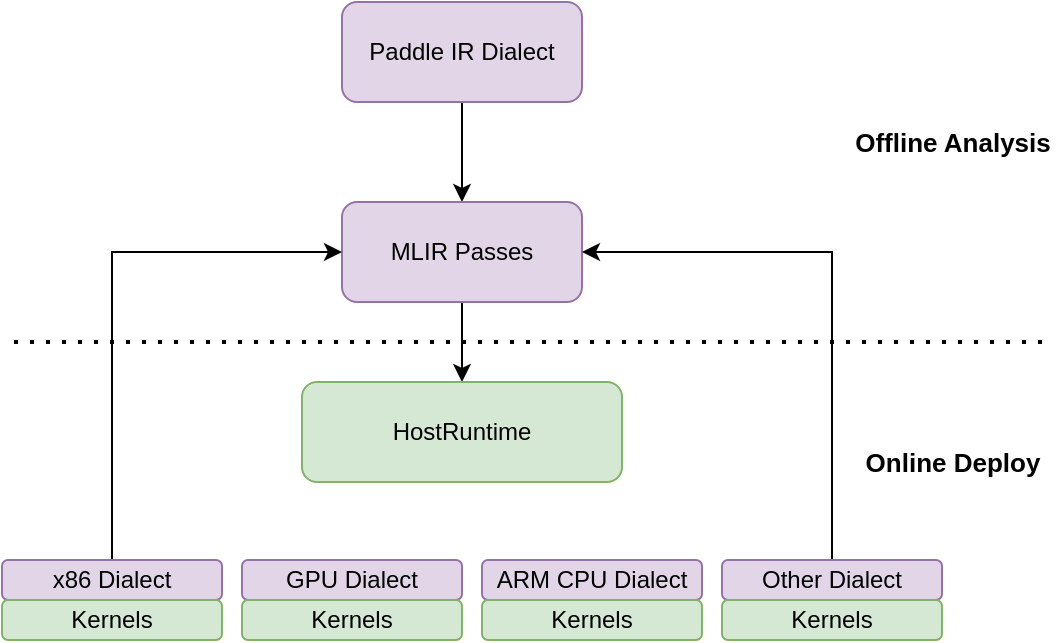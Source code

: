 <mxfile version="15.5.7" type="github">
  <diagram id="OK6-vwCXTCh-dlWnl3EN" name="Page-1">
    <mxGraphModel dx="1298" dy="841" grid="1" gridSize="10" guides="1" tooltips="1" connect="1" arrows="1" fold="1" page="1" pageScale="1" pageWidth="850" pageHeight="1100" math="0" shadow="0">
      <root>
        <mxCell id="0" />
        <mxCell id="1" parent="0" />
        <mxCell id="GctJTzEbkkCPuwblg5-j-24" style="edgeStyle=orthogonalEdgeStyle;rounded=0;orthogonalLoop=1;jettySize=auto;html=1;exitX=0.5;exitY=1;exitDx=0;exitDy=0;entryX=0.5;entryY=0;entryDx=0;entryDy=0;" edge="1" parent="1" source="GctJTzEbkkCPuwblg5-j-1" target="GctJTzEbkkCPuwblg5-j-2">
          <mxGeometry relative="1" as="geometry" />
        </mxCell>
        <mxCell id="GctJTzEbkkCPuwblg5-j-1" value="Paddle IR Dialect" style="rounded=1;whiteSpace=wrap;html=1;fillColor=#e1d5e7;strokeColor=#9673a6;" vertex="1" parent="1">
          <mxGeometry x="330" y="110" width="120" height="50" as="geometry" />
        </mxCell>
        <mxCell id="GctJTzEbkkCPuwblg5-j-25" style="edgeStyle=orthogonalEdgeStyle;rounded=0;orthogonalLoop=1;jettySize=auto;html=1;exitX=0.5;exitY=1;exitDx=0;exitDy=0;entryX=0.5;entryY=0;entryDx=0;entryDy=0;" edge="1" parent="1" source="GctJTzEbkkCPuwblg5-j-2" target="GctJTzEbkkCPuwblg5-j-3">
          <mxGeometry relative="1" as="geometry" />
        </mxCell>
        <mxCell id="GctJTzEbkkCPuwblg5-j-2" value="MLIR Passes" style="rounded=1;whiteSpace=wrap;html=1;fillColor=#e1d5e7;strokeColor=#9673a6;" vertex="1" parent="1">
          <mxGeometry x="330" y="210" width="120" height="50" as="geometry" />
        </mxCell>
        <mxCell id="GctJTzEbkkCPuwblg5-j-3" value="HostRuntime" style="rounded=1;whiteSpace=wrap;html=1;fillColor=#d5e8d4;strokeColor=#82b366;" vertex="1" parent="1">
          <mxGeometry x="310" y="300" width="160" height="50" as="geometry" />
        </mxCell>
        <mxCell id="GctJTzEbkkCPuwblg5-j-22" style="edgeStyle=orthogonalEdgeStyle;rounded=0;orthogonalLoop=1;jettySize=auto;html=1;exitX=0.5;exitY=0;exitDx=0;exitDy=0;entryX=0;entryY=0.5;entryDx=0;entryDy=0;" edge="1" parent="1" source="GctJTzEbkkCPuwblg5-j-4" target="GctJTzEbkkCPuwblg5-j-2">
          <mxGeometry relative="1" as="geometry" />
        </mxCell>
        <mxCell id="GctJTzEbkkCPuwblg5-j-23" style="edgeStyle=orthogonalEdgeStyle;rounded=0;orthogonalLoop=1;jettySize=auto;html=1;exitX=0.5;exitY=0;exitDx=0;exitDy=0;entryX=1;entryY=0.5;entryDx=0;entryDy=0;" edge="1" parent="1" source="GctJTzEbkkCPuwblg5-j-19" target="GctJTzEbkkCPuwblg5-j-2">
          <mxGeometry relative="1" as="geometry" />
        </mxCell>
        <mxCell id="GctJTzEbkkCPuwblg5-j-28" value="" style="endArrow=none;dashed=1;html=1;dashPattern=1 3;strokeWidth=2;rounded=0;" edge="1" parent="1">
          <mxGeometry width="50" height="50" relative="1" as="geometry">
            <mxPoint x="680" y="280" as="sourcePoint" />
            <mxPoint x="160" y="280" as="targetPoint" />
          </mxGeometry>
        </mxCell>
        <mxCell id="GctJTzEbkkCPuwblg5-j-29" value="&lt;b&gt;&lt;font style=&quot;font-size: 13px&quot;&gt;Offline Analysis&lt;/font&gt;&lt;/b&gt;" style="text;html=1;align=center;verticalAlign=middle;resizable=0;points=[];autosize=1;strokeColor=none;fillColor=none;" vertex="1" parent="1">
          <mxGeometry x="580" y="170" width="110" height="20" as="geometry" />
        </mxCell>
        <mxCell id="GctJTzEbkkCPuwblg5-j-30" value="&lt;font style=&quot;font-size: 13px&quot;&gt;&lt;b&gt;Online Deploy&lt;/b&gt;&lt;/font&gt;" style="text;html=1;align=center;verticalAlign=middle;resizable=0;points=[];autosize=1;strokeColor=none;fillColor=none;" vertex="1" parent="1">
          <mxGeometry x="585" y="330" width="100" height="20" as="geometry" />
        </mxCell>
        <mxCell id="GctJTzEbkkCPuwblg5-j-31" value="" style="group" vertex="1" connectable="0" parent="1">
          <mxGeometry x="160" y="389" width="470" height="40" as="geometry" />
        </mxCell>
        <mxCell id="GctJTzEbkkCPuwblg5-j-8" value="" style="group" vertex="1" connectable="0" parent="GctJTzEbkkCPuwblg5-j-31">
          <mxGeometry width="110" height="40" as="geometry" />
        </mxCell>
        <mxCell id="GctJTzEbkkCPuwblg5-j-4" value="x86 Dialect" style="rounded=1;whiteSpace=wrap;html=1;fillColor=#e1d5e7;strokeColor=#9673a6;" vertex="1" parent="GctJTzEbkkCPuwblg5-j-8">
          <mxGeometry width="110" height="20" as="geometry" />
        </mxCell>
        <mxCell id="GctJTzEbkkCPuwblg5-j-5" value="Kernels" style="rounded=1;whiteSpace=wrap;html=1;fillColor=#d5e8d4;strokeColor=#82b366;" vertex="1" parent="GctJTzEbkkCPuwblg5-j-8">
          <mxGeometry y="20" width="110" height="20" as="geometry" />
        </mxCell>
        <mxCell id="GctJTzEbkkCPuwblg5-j-9" value="" style="group" vertex="1" connectable="0" parent="GctJTzEbkkCPuwblg5-j-31">
          <mxGeometry x="120" width="110" height="40" as="geometry" />
        </mxCell>
        <mxCell id="GctJTzEbkkCPuwblg5-j-6" value="GPU Dialect" style="rounded=1;whiteSpace=wrap;html=1;fillColor=#e1d5e7;strokeColor=#9673a6;" vertex="1" parent="GctJTzEbkkCPuwblg5-j-9">
          <mxGeometry width="110" height="20" as="geometry" />
        </mxCell>
        <mxCell id="GctJTzEbkkCPuwblg5-j-7" value="Kernels" style="rounded=1;whiteSpace=wrap;html=1;fillColor=#d5e8d4;strokeColor=#82b366;" vertex="1" parent="GctJTzEbkkCPuwblg5-j-9">
          <mxGeometry y="20" width="110" height="20" as="geometry" />
        </mxCell>
        <mxCell id="GctJTzEbkkCPuwblg5-j-10" value="" style="group" vertex="1" connectable="0" parent="GctJTzEbkkCPuwblg5-j-31">
          <mxGeometry x="240" width="110" height="40" as="geometry" />
        </mxCell>
        <mxCell id="GctJTzEbkkCPuwblg5-j-11" value="ARM CPU Dialect" style="rounded=1;whiteSpace=wrap;html=1;fillColor=#e1d5e7;strokeColor=#9673a6;" vertex="1" parent="GctJTzEbkkCPuwblg5-j-10">
          <mxGeometry width="110" height="20" as="geometry" />
        </mxCell>
        <mxCell id="GctJTzEbkkCPuwblg5-j-12" value="Kernels" style="rounded=1;whiteSpace=wrap;html=1;fillColor=#d5e8d4;strokeColor=#82b366;" vertex="1" parent="GctJTzEbkkCPuwblg5-j-10">
          <mxGeometry y="20" width="110" height="20" as="geometry" />
        </mxCell>
        <mxCell id="GctJTzEbkkCPuwblg5-j-18" value="" style="group" vertex="1" connectable="0" parent="GctJTzEbkkCPuwblg5-j-31">
          <mxGeometry x="360" width="110" height="40" as="geometry" />
        </mxCell>
        <mxCell id="GctJTzEbkkCPuwblg5-j-19" value="Other Dialect" style="rounded=1;whiteSpace=wrap;html=1;fillColor=#e1d5e7;strokeColor=#9673a6;" vertex="1" parent="GctJTzEbkkCPuwblg5-j-18">
          <mxGeometry width="110" height="20" as="geometry" />
        </mxCell>
        <mxCell id="GctJTzEbkkCPuwblg5-j-20" value="Kernels" style="rounded=1;whiteSpace=wrap;html=1;fillColor=#d5e8d4;strokeColor=#82b366;" vertex="1" parent="GctJTzEbkkCPuwblg5-j-18">
          <mxGeometry y="20" width="110" height="20" as="geometry" />
        </mxCell>
      </root>
    </mxGraphModel>
  </diagram>
</mxfile>
